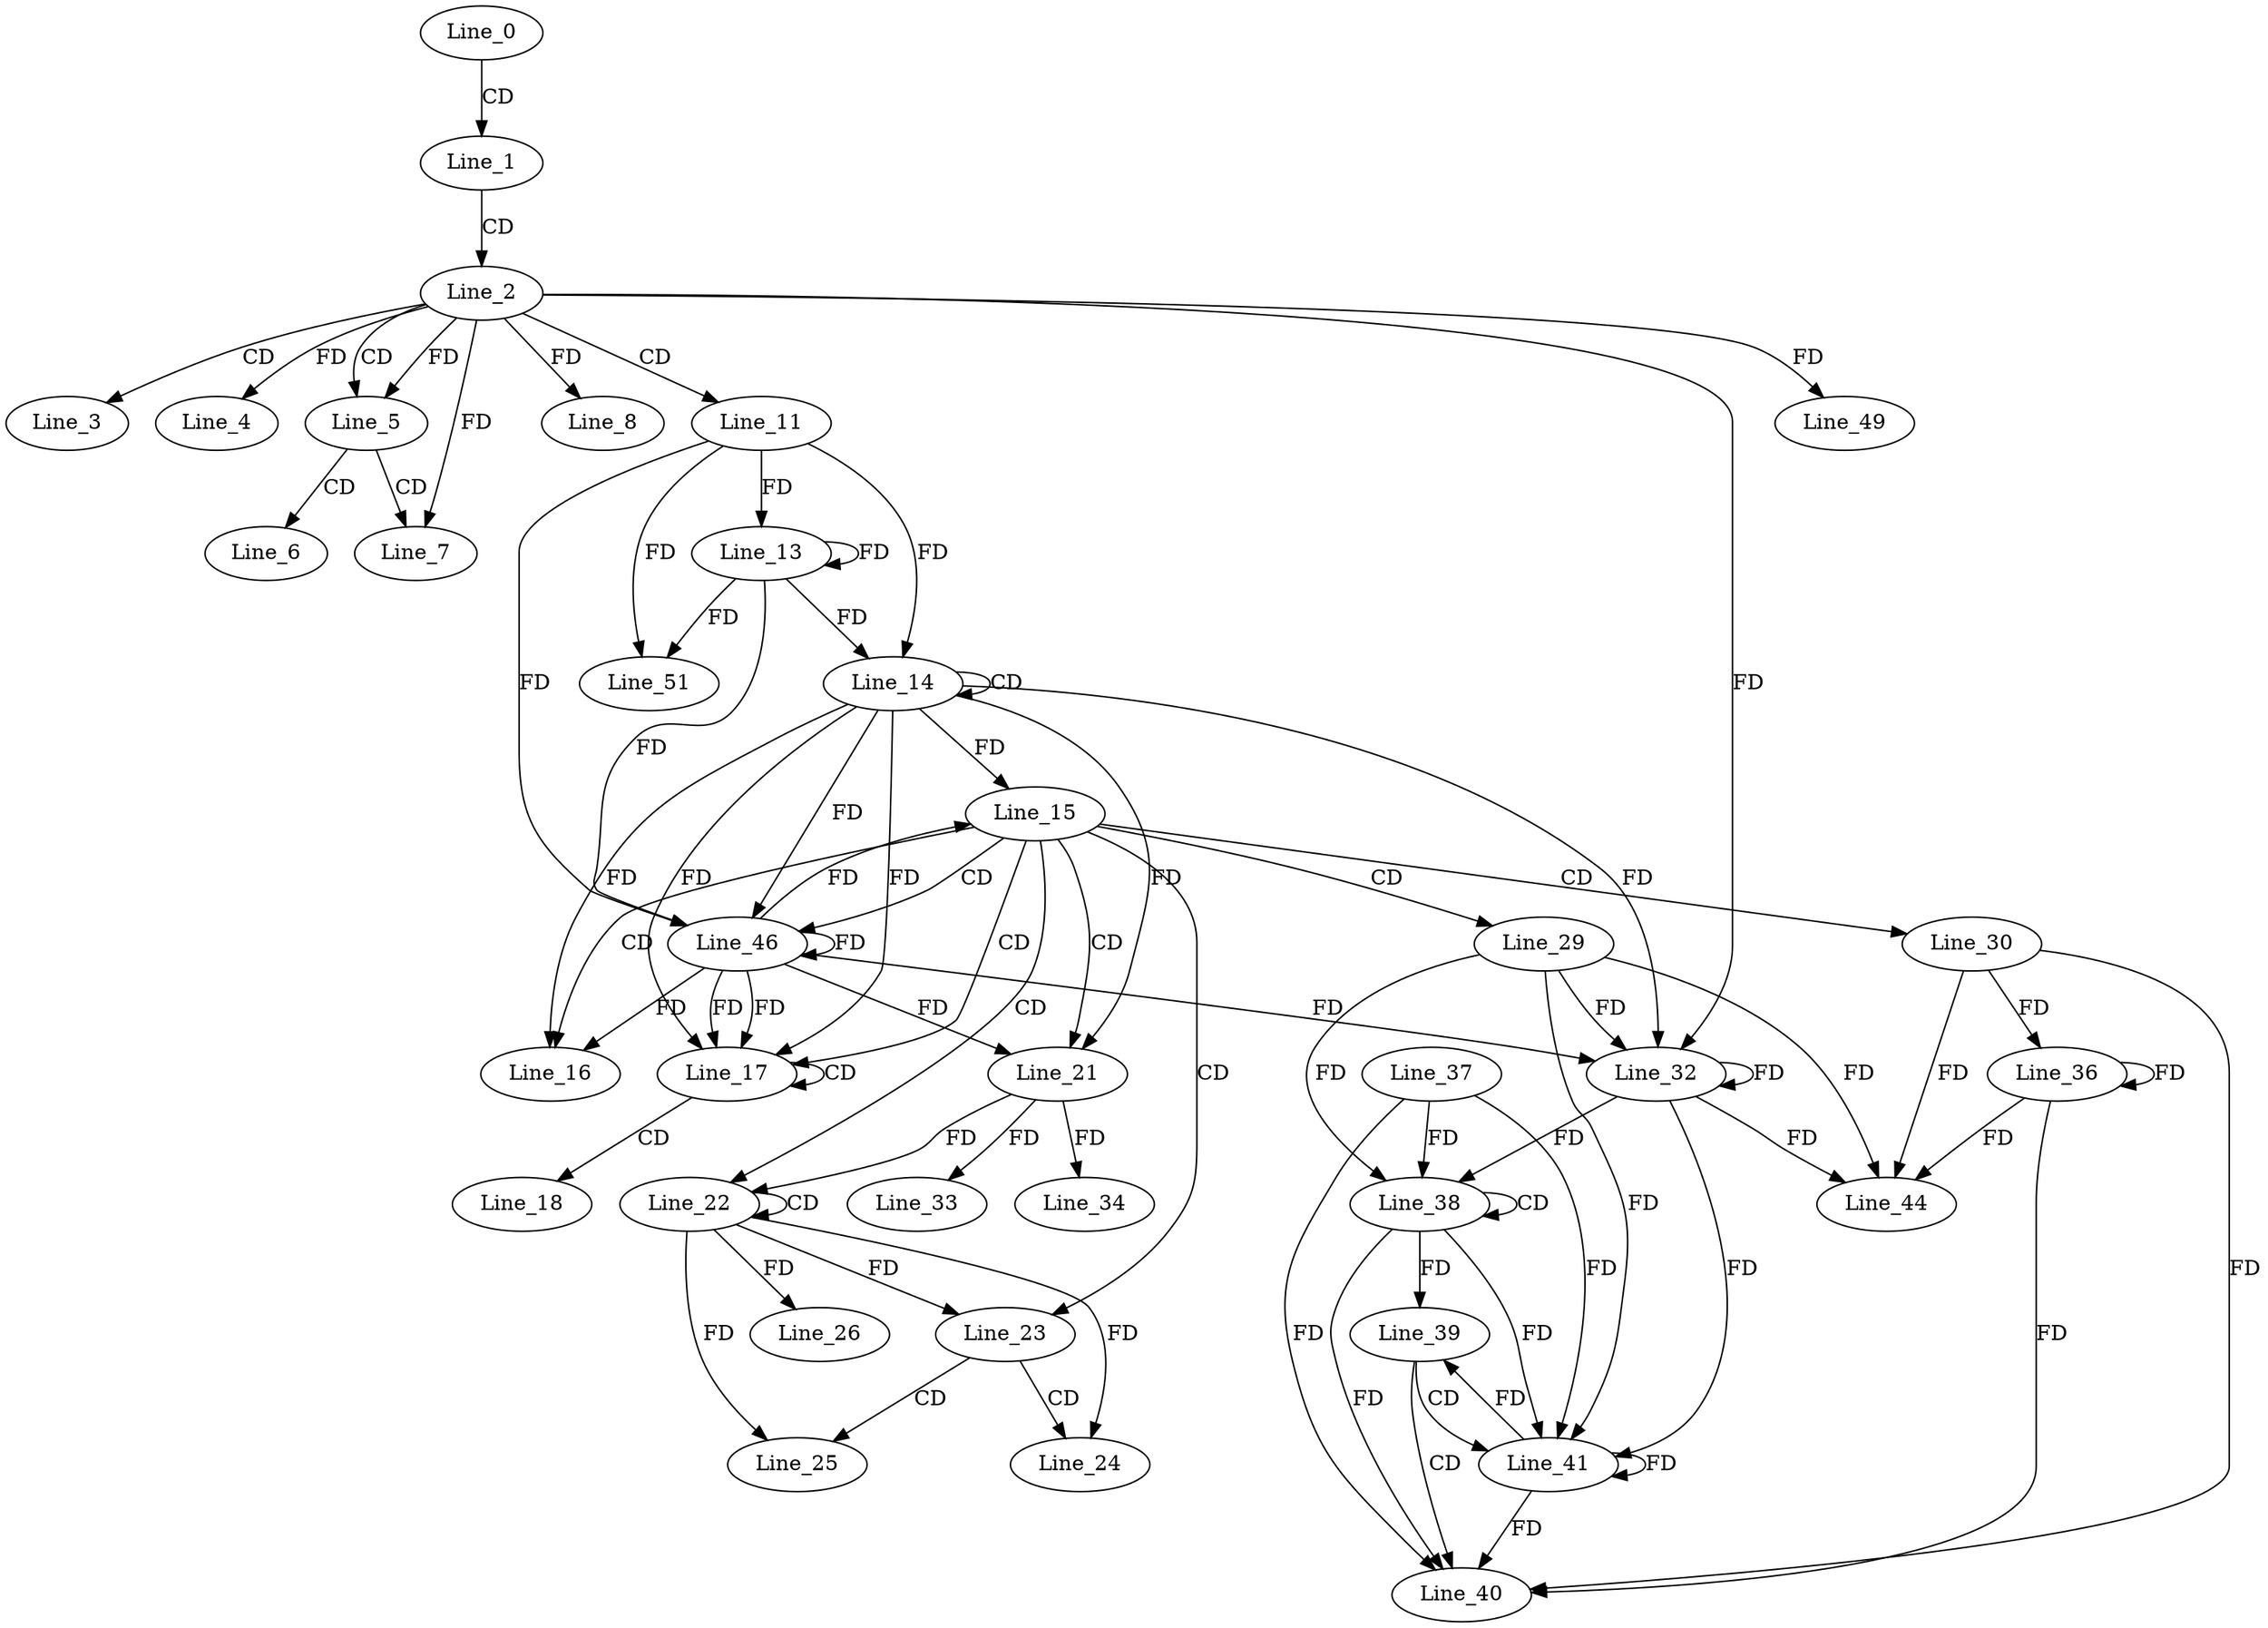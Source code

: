 digraph G {
  Line_0;
  Line_1;
  Line_2;
  Line_3;
  Line_3;
  Line_3;
  Line_4;
  Line_4;
  Line_5;
  Line_5;
  Line_6;
  Line_7;
  Line_7;
  Line_8;
  Line_11;
  Line_13;
  Line_14;
  Line_14;
  Line_15;
  Line_16;
  Line_16;
  Line_17;
  Line_17;
  Line_18;
  Line_21;
  Line_21;
  Line_22;
  Line_22;
  Line_23;
  Line_23;
  Line_24;
  Line_24;
  Line_25;
  Line_25;
  Line_26;
  Line_29;
  Line_30;
  Line_32;
  Line_32;
  Line_33;
  Line_34;
  Line_36;
  Line_38;
  Line_38;
  Line_37;
  Line_39;
  Line_40;
  Line_41;
  Line_41;
  Line_44;
  Line_46;
  Line_46;
  Line_49;
  Line_51;
  Line_0 -> Line_1 [ label="CD" ];
  Line_1 -> Line_2 [ label="CD" ];
  Line_2 -> Line_3 [ label="CD" ];
  Line_2 -> Line_4 [ label="FD" ];
  Line_2 -> Line_5 [ label="CD" ];
  Line_2 -> Line_5 [ label="FD" ];
  Line_5 -> Line_6 [ label="CD" ];
  Line_5 -> Line_7 [ label="CD" ];
  Line_2 -> Line_7 [ label="FD" ];
  Line_2 -> Line_8 [ label="FD" ];
  Line_2 -> Line_11 [ label="CD" ];
  Line_11 -> Line_13 [ label="FD" ];
  Line_13 -> Line_13 [ label="FD" ];
  Line_14 -> Line_14 [ label="CD" ];
  Line_11 -> Line_14 [ label="FD" ];
  Line_13 -> Line_14 [ label="FD" ];
  Line_14 -> Line_15 [ label="FD" ];
  Line_15 -> Line_16 [ label="CD" ];
  Line_14 -> Line_16 [ label="FD" ];
  Line_15 -> Line_17 [ label="CD" ];
  Line_14 -> Line_17 [ label="FD" ];
  Line_17 -> Line_17 [ label="CD" ];
  Line_14 -> Line_17 [ label="FD" ];
  Line_17 -> Line_18 [ label="CD" ];
  Line_15 -> Line_21 [ label="CD" ];
  Line_14 -> Line_21 [ label="FD" ];
  Line_15 -> Line_22 [ label="CD" ];
  Line_22 -> Line_22 [ label="CD" ];
  Line_21 -> Line_22 [ label="FD" ];
  Line_15 -> Line_23 [ label="CD" ];
  Line_22 -> Line_23 [ label="FD" ];
  Line_23 -> Line_24 [ label="CD" ];
  Line_22 -> Line_24 [ label="FD" ];
  Line_23 -> Line_25 [ label="CD" ];
  Line_22 -> Line_25 [ label="FD" ];
  Line_22 -> Line_26 [ label="FD" ];
  Line_15 -> Line_29 [ label="CD" ];
  Line_15 -> Line_30 [ label="CD" ];
  Line_29 -> Line_32 [ label="FD" ];
  Line_32 -> Line_32 [ label="FD" ];
  Line_2 -> Line_32 [ label="FD" ];
  Line_14 -> Line_32 [ label="FD" ];
  Line_21 -> Line_33 [ label="FD" ];
  Line_21 -> Line_34 [ label="FD" ];
  Line_30 -> Line_36 [ label="FD" ];
  Line_36 -> Line_36 [ label="FD" ];
  Line_38 -> Line_38 [ label="CD" ];
  Line_29 -> Line_38 [ label="FD" ];
  Line_32 -> Line_38 [ label="FD" ];
  Line_37 -> Line_38 [ label="FD" ];
  Line_38 -> Line_39 [ label="FD" ];
  Line_39 -> Line_40 [ label="CD" ];
  Line_30 -> Line_40 [ label="FD" ];
  Line_36 -> Line_40 [ label="FD" ];
  Line_37 -> Line_40 [ label="FD" ];
  Line_38 -> Line_40 [ label="FD" ];
  Line_39 -> Line_41 [ label="CD" ];
  Line_41 -> Line_41 [ label="FD" ];
  Line_38 -> Line_41 [ label="FD" ];
  Line_29 -> Line_41 [ label="FD" ];
  Line_32 -> Line_41 [ label="FD" ];
  Line_37 -> Line_41 [ label="FD" ];
  Line_29 -> Line_44 [ label="FD" ];
  Line_32 -> Line_44 [ label="FD" ];
  Line_30 -> Line_44 [ label="FD" ];
  Line_36 -> Line_44 [ label="FD" ];
  Line_15 -> Line_46 [ label="CD" ];
  Line_46 -> Line_46 [ label="FD" ];
  Line_14 -> Line_46 [ label="FD" ];
  Line_11 -> Line_46 [ label="FD" ];
  Line_13 -> Line_46 [ label="FD" ];
  Line_2 -> Line_49 [ label="FD" ];
  Line_11 -> Line_51 [ label="FD" ];
  Line_13 -> Line_51 [ label="FD" ];
  Line_46 -> Line_15 [ label="FD" ];
  Line_46 -> Line_16 [ label="FD" ];
  Line_46 -> Line_17 [ label="FD" ];
  Line_46 -> Line_17 [ label="FD" ];
  Line_46 -> Line_21 [ label="FD" ];
  Line_46 -> Line_32 [ label="FD" ];
  Line_41 -> Line_39 [ label="FD" ];
  Line_41 -> Line_40 [ label="FD" ];
}
